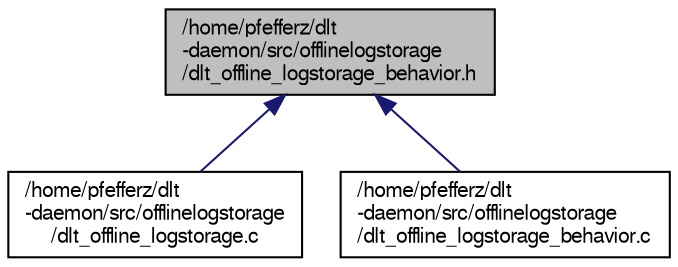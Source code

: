 digraph "/home/pfefferz/dlt-daemon/src/offlinelogstorage/dlt_offline_logstorage_behavior.h"
{
  edge [fontname="FreeSans",fontsize="10",labelfontname="FreeSans",labelfontsize="10"];
  node [fontname="FreeSans",fontsize="10",shape=record];
  Node1 [label="/home/pfefferz/dlt\l-daemon/src/offlinelogstorage\l/dlt_offline_logstorage_behavior.h",height=0.2,width=0.4,color="black", fillcolor="grey75", style="filled", fontcolor="black"];
  Node1 -> Node2 [dir="back",color="midnightblue",fontsize="10",style="solid",fontname="FreeSans"];
  Node2 [label="/home/pfefferz/dlt\l-daemon/src/offlinelogstorage\l/dlt_offline_logstorage.c",height=0.2,width=0.4,color="black", fillcolor="white", style="filled",URL="$dlt__offline__logstorage_8c.html"];
  Node1 -> Node3 [dir="back",color="midnightblue",fontsize="10",style="solid",fontname="FreeSans"];
  Node3 [label="/home/pfefferz/dlt\l-daemon/src/offlinelogstorage\l/dlt_offline_logstorage_behavior.c",height=0.2,width=0.4,color="black", fillcolor="white", style="filled",URL="$dlt__offline__logstorage__behavior_8c.html"];
}
